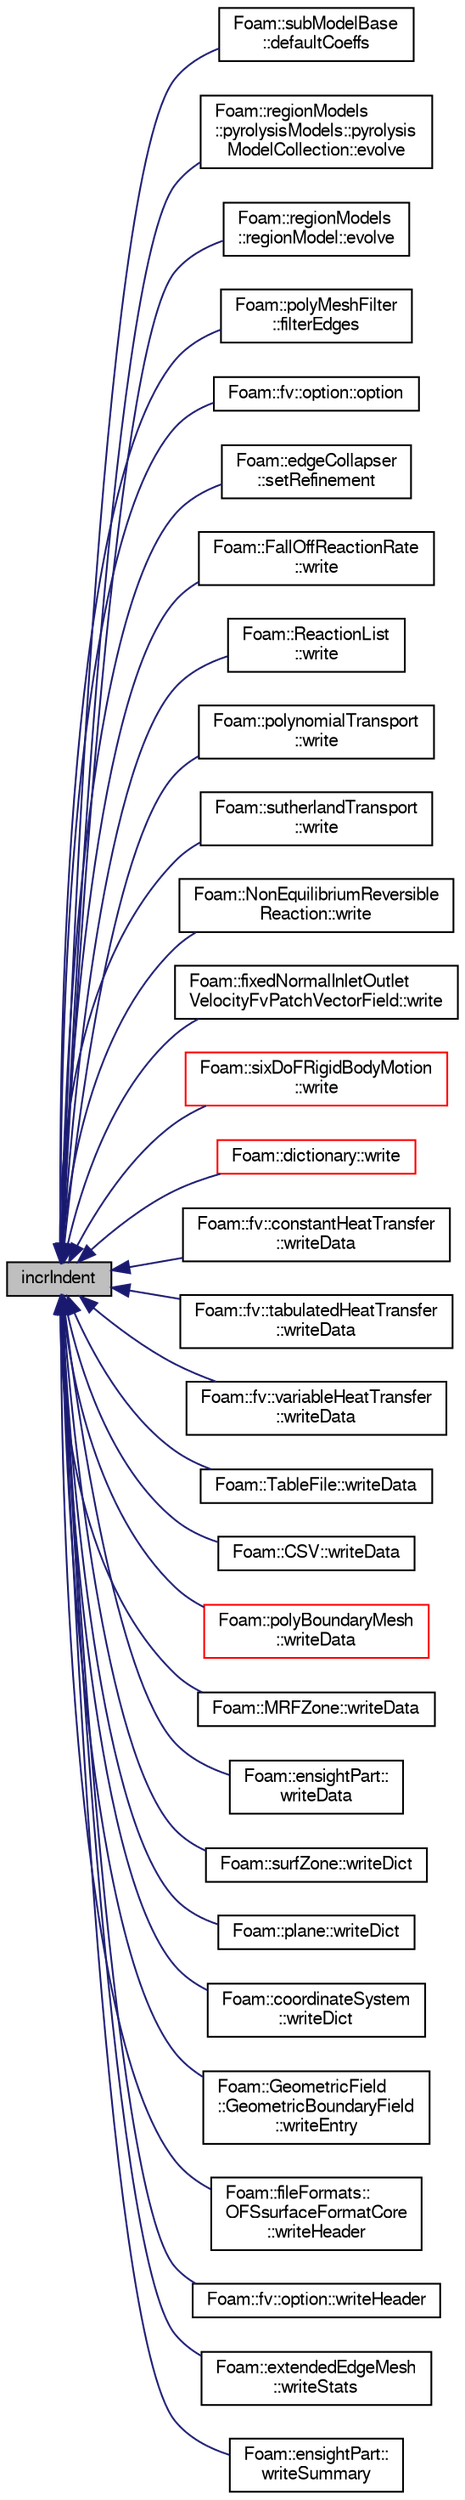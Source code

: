digraph "incrIndent"
{
  bgcolor="transparent";
  edge [fontname="FreeSans",fontsize="10",labelfontname="FreeSans",labelfontsize="10"];
  node [fontname="FreeSans",fontsize="10",shape=record];
  rankdir="LR";
  Node1 [label="incrIndent",height=0.2,width=0.4,color="black", fillcolor="grey75", style="filled" fontcolor="black"];
  Node1 -> Node2 [dir="back",color="midnightblue",fontsize="10",style="solid",fontname="FreeSans"];
  Node2 [label="Foam::subModelBase\l::defaultCoeffs",height=0.2,width=0.4,color="black",URL="$a02398.html#ab1f21c542b0067822ab7ce2353dd099e",tooltip="Returns true if defaultCoeffs is true and outputs on printMsg. "];
  Node1 -> Node3 [dir="back",color="midnightblue",fontsize="10",style="solid",fontname="FreeSans"];
  Node3 [label="Foam::regionModels\l::pyrolysisModels::pyrolysis\lModelCollection::evolve",height=0.2,width=0.4,color="black",URL="$a01986.html#a9e3bb886209d951167cd385c1ffe0b00",tooltip="Evolve regions. "];
  Node1 -> Node4 [dir="back",color="midnightblue",fontsize="10",style="solid",fontname="FreeSans"];
  Node4 [label="Foam::regionModels\l::regionModel::evolve",height=0.2,width=0.4,color="black",URL="$a02071.html#a9e3bb886209d951167cd385c1ffe0b00",tooltip="Main driver routing to evolve the region - calls other evolves. "];
  Node1 -> Node5 [dir="back",color="midnightblue",fontsize="10",style="solid",fontname="FreeSans"];
  Node5 [label="Foam::polyMeshFilter\l::filterEdges",height=0.2,width=0.4,color="black",URL="$a01863.html#ad478c9d800707f297552317d2f03cbce",tooltip="Filter edges only. "];
  Node1 -> Node6 [dir="back",color="midnightblue",fontsize="10",style="solid",fontname="FreeSans"];
  Node6 [label="Foam::fv::option::option",height=0.2,width=0.4,color="black",URL="$a01666.html#ae8a7df41d59954162bf2d0e0f39c0aa2",tooltip="Construct from components. "];
  Node1 -> Node7 [dir="back",color="midnightblue",fontsize="10",style="solid",fontname="FreeSans"];
  Node7 [label="Foam::edgeCollapser\l::setRefinement",height=0.2,width=0.4,color="black",URL="$a00591.html#a9b80e891413d76aa1324fdd6c9e58c64",tooltip="Play commands into polyTopoChange to create mesh. "];
  Node1 -> Node8 [dir="back",color="midnightblue",fontsize="10",style="solid",fontname="FreeSans"];
  Node8 [label="Foam::FallOffReactionRate\l::write",height=0.2,width=0.4,color="black",URL="$a00724.html#a4bc86b48333705e13add9de0db8eebd3",tooltip="Write to stream. "];
  Node1 -> Node9 [dir="back",color="midnightblue",fontsize="10",style="solid",fontname="FreeSans"];
  Node9 [label="Foam::ReactionList\l::write",height=0.2,width=0.4,color="black",URL="$a02034.html#a4bc86b48333705e13add9de0db8eebd3",tooltip="Write. "];
  Node1 -> Node10 [dir="back",color="midnightblue",fontsize="10",style="solid",fontname="FreeSans"];
  Node10 [label="Foam::polynomialTransport\l::write",height=0.2,width=0.4,color="black",URL="$a01876.html#a4bc86b48333705e13add9de0db8eebd3",tooltip="Write to Ostream. "];
  Node1 -> Node11 [dir="back",color="midnightblue",fontsize="10",style="solid",fontname="FreeSans"];
  Node11 [label="Foam::sutherlandTransport\l::write",height=0.2,width=0.4,color="black",URL="$a02442.html#a4bc86b48333705e13add9de0db8eebd3",tooltip="Write to Ostream. "];
  Node1 -> Node12 [dir="back",color="midnightblue",fontsize="10",style="solid",fontname="FreeSans"];
  Node12 [label="Foam::NonEquilibriumReversible\lReaction::write",height=0.2,width=0.4,color="black",URL="$a01571.html#a0941061ad5a26be83b4107d05750ace6",tooltip="Write. "];
  Node1 -> Node13 [dir="back",color="midnightblue",fontsize="10",style="solid",fontname="FreeSans"];
  Node13 [label="Foam::fixedNormalInletOutlet\lVelocityFvPatchVectorField::write",height=0.2,width=0.4,color="black",URL="$a00804.html#a0941061ad5a26be83b4107d05750ace6",tooltip="Write. "];
  Node1 -> Node14 [dir="back",color="midnightblue",fontsize="10",style="solid",fontname="FreeSans"];
  Node14 [label="Foam::sixDoFRigidBodyMotion\l::write",height=0.2,width=0.4,color="red",URL="$a02260.html#a0941061ad5a26be83b4107d05750ace6",tooltip="Write. "];
  Node1 -> Node15 [dir="back",color="midnightblue",fontsize="10",style="solid",fontname="FreeSans"];
  Node15 [label="Foam::dictionary::write",height=0.2,width=0.4,color="red",URL="$a00502.html#a4a8c5a25ca68b97e8408d4016287b5e2",tooltip="Write dictionary, normally with sub-dictionary formatting. "];
  Node1 -> Node16 [dir="back",color="midnightblue",fontsize="10",style="solid",fontname="FreeSans"];
  Node16 [label="Foam::fv::constantHeatTransfer\l::writeData",height=0.2,width=0.4,color="black",URL="$a00355.html#a54c0a6ca2f93398364a825981dbe4776",tooltip="Write data. "];
  Node1 -> Node17 [dir="back",color="midnightblue",fontsize="10",style="solid",fontname="FreeSans"];
  Node17 [label="Foam::fv::tabulatedHeatTransfer\l::writeData",height=0.2,width=0.4,color="black",URL="$a02484.html#a54c0a6ca2f93398364a825981dbe4776",tooltip="Write data. "];
  Node1 -> Node18 [dir="back",color="midnightblue",fontsize="10",style="solid",fontname="FreeSans"];
  Node18 [label="Foam::fv::variableHeatTransfer\l::writeData",height=0.2,width=0.4,color="black",URL="$a02712.html#a54c0a6ca2f93398364a825981dbe4776",tooltip="Write data. "];
  Node1 -> Node19 [dir="back",color="midnightblue",fontsize="10",style="solid",fontname="FreeSans"];
  Node19 [label="Foam::TableFile::writeData",height=0.2,width=0.4,color="black",URL="$a02480.html#a3f337a79b0eea9e1a8a6381894c6cdf9",tooltip="Write in dictionary format. "];
  Node1 -> Node20 [dir="back",color="midnightblue",fontsize="10",style="solid",fontname="FreeSans"];
  Node20 [label="Foam::CSV::writeData",height=0.2,width=0.4,color="black",URL="$a00417.html#a3f337a79b0eea9e1a8a6381894c6cdf9",tooltip="Write in dictionary format. "];
  Node1 -> Node21 [dir="back",color="midnightblue",fontsize="10",style="solid",fontname="FreeSans"];
  Node21 [label="Foam::polyBoundaryMesh\l::writeData",height=0.2,width=0.4,color="red",URL="$a01855.html#a2a3ea7b116b283507dc19bc8f4719c3d",tooltip="writeData member function required by regIOobject "];
  Node1 -> Node22 [dir="back",color="midnightblue",fontsize="10",style="solid",fontname="FreeSans"];
  Node22 [label="Foam::MRFZone::writeData",height=0.2,width=0.4,color="black",URL="$a01496.html#a3f337a79b0eea9e1a8a6381894c6cdf9",tooltip="Write. "];
  Node1 -> Node23 [dir="back",color="midnightblue",fontsize="10",style="solid",fontname="FreeSans"];
  Node23 [label="Foam::ensightPart::\lwriteData",height=0.2,width=0.4,color="black",URL="$a00625.html#a2a3ea7b116b283507dc19bc8f4719c3d",tooltip="Write reconstruction information for the object. "];
  Node1 -> Node24 [dir="back",color="midnightblue",fontsize="10",style="solid",fontname="FreeSans"];
  Node24 [label="Foam::surfZone::writeDict",height=0.2,width=0.4,color="black",URL="$a02439.html#af77027c10b89b764f28cf777c66c4be6",tooltip="Write dictionary. "];
  Node1 -> Node25 [dir="back",color="midnightblue",fontsize="10",style="solid",fontname="FreeSans"];
  Node25 [label="Foam::plane::writeDict",height=0.2,width=0.4,color="black",URL="$a01802.html#af77027c10b89b764f28cf777c66c4be6",tooltip="Write to dictionary. "];
  Node1 -> Node26 [dir="back",color="midnightblue",fontsize="10",style="solid",fontname="FreeSans"];
  Node26 [label="Foam::coordinateSystem\l::writeDict",height=0.2,width=0.4,color="black",URL="$a00387.html#ad4c69bb96d3dcadbe5230c03be4f48e4",tooltip="Write dictionary. "];
  Node1 -> Node27 [dir="back",color="midnightblue",fontsize="10",style="solid",fontname="FreeSans"];
  Node27 [label="Foam::GeometricField\l::GeometricBoundaryField\l::writeEntry",height=0.2,width=0.4,color="black",URL="$a00895.html#a37ca48bb95f2d19dd4468d303314fe3c",tooltip="Write boundary field as dictionary entry. "];
  Node1 -> Node28 [dir="back",color="midnightblue",fontsize="10",style="solid",fontname="FreeSans"];
  Node28 [label="Foam::fileFormats::\lOFSsurfaceFormatCore\l::writeHeader",height=0.2,width=0.4,color="black",URL="$a01653.html#a760516c113bf165b41313f58e9d6689d",tooltip="Write header information and surfZoneList. "];
  Node1 -> Node29 [dir="back",color="midnightblue",fontsize="10",style="solid",fontname="FreeSans"];
  Node29 [label="Foam::fv::option::writeHeader",height=0.2,width=0.4,color="black",URL="$a01666.html#a8b3b13fe836cae682b7da48193eaab05",tooltip="Write the source header information. "];
  Node1 -> Node30 [dir="back",color="midnightblue",fontsize="10",style="solid",fontname="FreeSans"];
  Node30 [label="Foam::extendedEdgeMesh\l::writeStats",height=0.2,width=0.4,color="black",URL="$a00678.html#a3852b36537f6220c4fc7f55769fc0f13",tooltip="Dump some information. "];
  Node1 -> Node31 [dir="back",color="midnightblue",fontsize="10",style="solid",fontname="FreeSans"];
  Node31 [label="Foam::ensightPart::\lwriteSummary",height=0.2,width=0.4,color="black",URL="$a00625.html#a46abc8b058281199fba0b3b21ec9a6f7",tooltip="Write summary information about the object. "];
}
